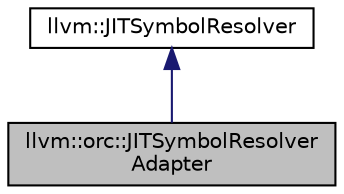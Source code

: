 digraph "llvm::orc::JITSymbolResolverAdapter"
{
 // LATEX_PDF_SIZE
  bgcolor="transparent";
  edge [fontname="Helvetica",fontsize="10",labelfontname="Helvetica",labelfontsize="10"];
  node [fontname="Helvetica",fontsize="10",shape="box"];
  Node1 [label="llvm::orc::JITSymbolResolver\lAdapter",height=0.2,width=0.4,color="black", fillcolor="grey75", style="filled", fontcolor="black",tooltip="Legacy adapter. Remove once we kill off the old ORC layers."];
  Node2 -> Node1 [dir="back",color="midnightblue",fontsize="10",style="solid",fontname="Helvetica"];
  Node2 [label="llvm::JITSymbolResolver",height=0.2,width=0.4,color="black",URL="$classllvm_1_1JITSymbolResolver.html",tooltip="Symbol resolution interface."];
}
